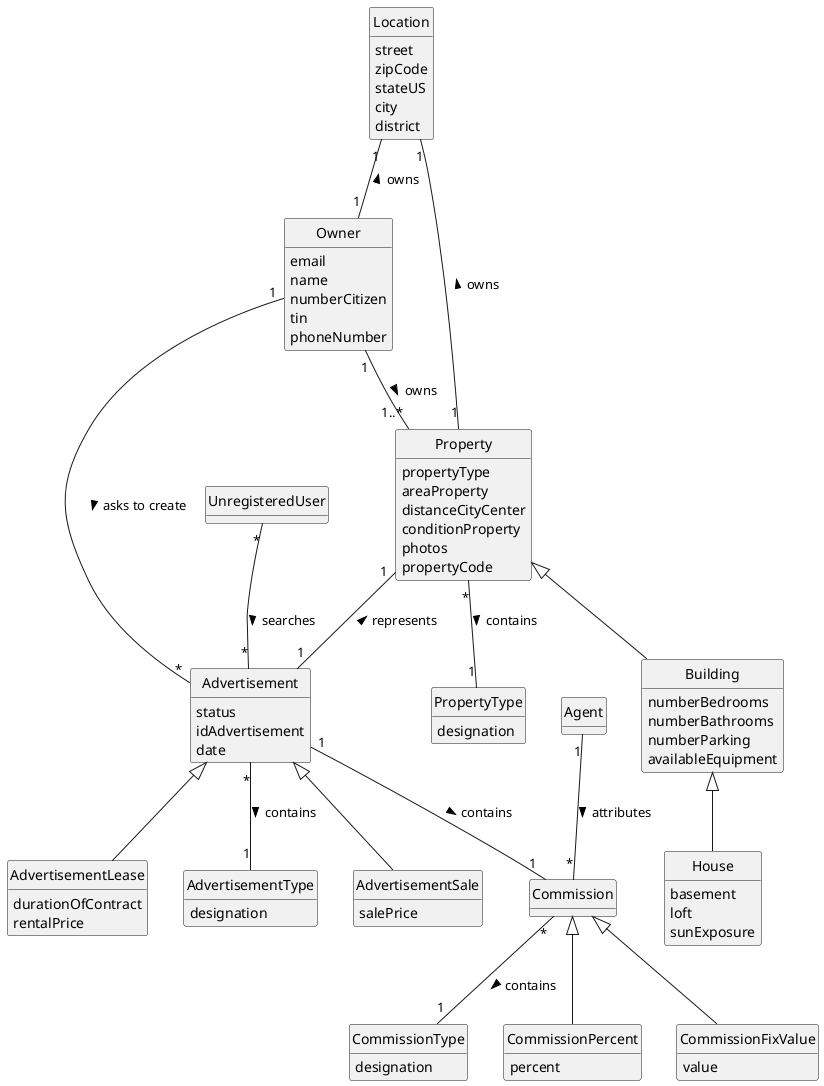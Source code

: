 @startuml
skinparam monochrome true
skinparam packageStyle rectangle
skinparam shadowing false

'left to right direction

skinparam classAttributeIconSize 0

hide circle
hide methods

class PropertyType{
    designation
}

class Property{
    propertyType
    areaProperty
    distanceCityCenter
    conditionProperty
    photos
    propertyCode
}

class UnregisteredUser

class Owner {
    email
    name
    numberCitizen
    tin
    phoneNumber
}


class House {
    basement
    loft
    sunExposure
}

class Building{
    numberBedrooms
    numberBathrooms
    numberParking
    availableEquipment
}

class Advertisement {
    status
    idAdvertisement
    date
}

class Location{
    street
    zipCode
    stateUS
    city
    district
}

class AdvertisementSale {
    salePrice
}

class AdvertisementLease {
    durationOfContract
    rentalPrice

}

class AdvertisementType {
    designation
}

class Commission{

}
class CommissionType{
    designation
}
class CommissionPercent{
    percent
}
class CommissionFixValue{
    value
}



UnregisteredUser "*" -- "*" Advertisement: searches >
Owner "1"--"1..*" Property: owns >
Property <|-- Building
Property "*" -- "1" PropertyType: contains >
Building <|-- House
Property "1" -- "1" Advertisement: represents <
Location "1" -- "1" Property: owns <
Location "1" -- "1" Owner: owns <
Owner "1" -- "*" Advertisement: asks to create >
Advertisement <|-- AdvertisementSale
Advertisement <|-- AdvertisementLease
Advertisement "*" -- "1" AdvertisementType: contains >
Commission <|-- CommissionFixValue
Commission <|-- CommissionPercent
Commission "*" -- "1" CommissionType: contains >
Advertisement "1" -- "1" Commission: contains >
Agent "1" -- "*" Commission: attributes >

@enduml